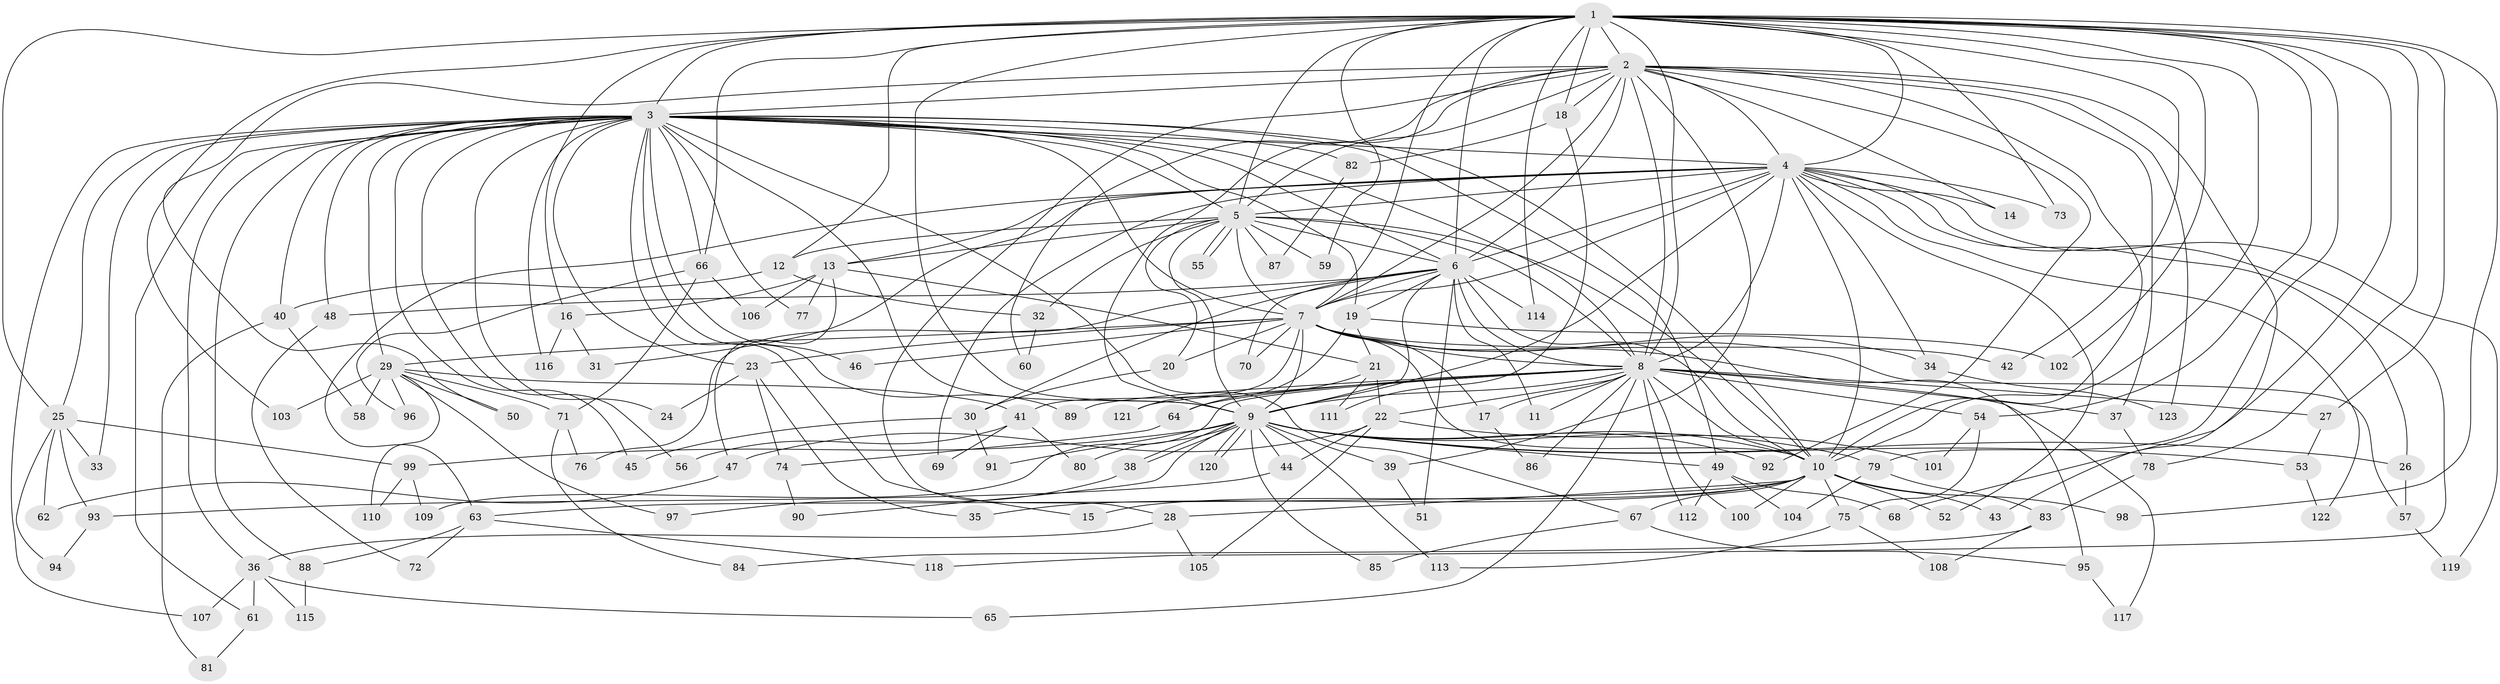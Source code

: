 // coarse degree distribution, {16: 0.025, 19: 0.025, 21: 0.025, 11: 0.025, 18: 0.025, 17: 0.05, 10: 0.025, 4: 0.15, 9: 0.075, 2: 0.075, 6: 0.175, 7: 0.075, 3: 0.125, 8: 0.025, 5: 0.075, 1: 0.025}
// Generated by graph-tools (version 1.1) at 2025/49/03/04/25 22:49:50]
// undirected, 123 vertices, 271 edges
graph export_dot {
  node [color=gray90,style=filled];
  1;
  2;
  3;
  4;
  5;
  6;
  7;
  8;
  9;
  10;
  11;
  12;
  13;
  14;
  15;
  16;
  17;
  18;
  19;
  20;
  21;
  22;
  23;
  24;
  25;
  26;
  27;
  28;
  29;
  30;
  31;
  32;
  33;
  34;
  35;
  36;
  37;
  38;
  39;
  40;
  41;
  42;
  43;
  44;
  45;
  46;
  47;
  48;
  49;
  50;
  51;
  52;
  53;
  54;
  55;
  56;
  57;
  58;
  59;
  60;
  61;
  62;
  63;
  64;
  65;
  66;
  67;
  68;
  69;
  70;
  71;
  72;
  73;
  74;
  75;
  76;
  77;
  78;
  79;
  80;
  81;
  82;
  83;
  84;
  85;
  86;
  87;
  88;
  89;
  90;
  91;
  92;
  93;
  94;
  95;
  96;
  97;
  98;
  99;
  100;
  101;
  102;
  103;
  104;
  105;
  106;
  107;
  108;
  109;
  110;
  111;
  112;
  113;
  114;
  115;
  116;
  117;
  118;
  119;
  120;
  121;
  122;
  123;
  1 -- 2;
  1 -- 3;
  1 -- 4;
  1 -- 5;
  1 -- 6;
  1 -- 7;
  1 -- 8;
  1 -- 9;
  1 -- 10;
  1 -- 12;
  1 -- 16;
  1 -- 18;
  1 -- 25;
  1 -- 27;
  1 -- 42;
  1 -- 54;
  1 -- 59;
  1 -- 66;
  1 -- 68;
  1 -- 73;
  1 -- 78;
  1 -- 79;
  1 -- 98;
  1 -- 102;
  1 -- 103;
  1 -- 114;
  2 -- 3;
  2 -- 4;
  2 -- 5;
  2 -- 6;
  2 -- 7;
  2 -- 8;
  2 -- 9;
  2 -- 10;
  2 -- 14;
  2 -- 18;
  2 -- 28;
  2 -- 37;
  2 -- 39;
  2 -- 43;
  2 -- 50;
  2 -- 60;
  2 -- 92;
  2 -- 123;
  3 -- 4;
  3 -- 5;
  3 -- 6;
  3 -- 7;
  3 -- 8;
  3 -- 9;
  3 -- 10;
  3 -- 15;
  3 -- 19;
  3 -- 23;
  3 -- 24;
  3 -- 25;
  3 -- 29;
  3 -- 33;
  3 -- 36;
  3 -- 40;
  3 -- 45;
  3 -- 46;
  3 -- 48;
  3 -- 49;
  3 -- 56;
  3 -- 61;
  3 -- 66;
  3 -- 67;
  3 -- 77;
  3 -- 82;
  3 -- 88;
  3 -- 89;
  3 -- 107;
  3 -- 116;
  4 -- 5;
  4 -- 6;
  4 -- 7;
  4 -- 8;
  4 -- 9;
  4 -- 10;
  4 -- 13;
  4 -- 14;
  4 -- 26;
  4 -- 31;
  4 -- 34;
  4 -- 52;
  4 -- 63;
  4 -- 69;
  4 -- 73;
  4 -- 118;
  4 -- 119;
  4 -- 122;
  5 -- 6;
  5 -- 7;
  5 -- 8;
  5 -- 9;
  5 -- 10;
  5 -- 12;
  5 -- 13;
  5 -- 20;
  5 -- 32;
  5 -- 55;
  5 -- 55;
  5 -- 59;
  5 -- 87;
  6 -- 7;
  6 -- 8;
  6 -- 9;
  6 -- 10;
  6 -- 11;
  6 -- 19;
  6 -- 30;
  6 -- 48;
  6 -- 51;
  6 -- 70;
  6 -- 76;
  6 -- 114;
  7 -- 8;
  7 -- 9;
  7 -- 10;
  7 -- 17;
  7 -- 20;
  7 -- 23;
  7 -- 29;
  7 -- 34;
  7 -- 41;
  7 -- 42;
  7 -- 46;
  7 -- 57;
  7 -- 70;
  7 -- 95;
  8 -- 9;
  8 -- 10;
  8 -- 11;
  8 -- 17;
  8 -- 22;
  8 -- 27;
  8 -- 37;
  8 -- 54;
  8 -- 64;
  8 -- 65;
  8 -- 86;
  8 -- 89;
  8 -- 100;
  8 -- 109;
  8 -- 112;
  8 -- 117;
  8 -- 121;
  9 -- 10;
  9 -- 26;
  9 -- 38;
  9 -- 38;
  9 -- 39;
  9 -- 44;
  9 -- 49;
  9 -- 53;
  9 -- 79;
  9 -- 80;
  9 -- 85;
  9 -- 90;
  9 -- 91;
  9 -- 92;
  9 -- 99;
  9 -- 113;
  9 -- 120;
  9 -- 120;
  10 -- 15;
  10 -- 28;
  10 -- 35;
  10 -- 43;
  10 -- 52;
  10 -- 63;
  10 -- 67;
  10 -- 75;
  10 -- 98;
  10 -- 100;
  12 -- 32;
  12 -- 40;
  13 -- 16;
  13 -- 21;
  13 -- 47;
  13 -- 77;
  13 -- 106;
  16 -- 31;
  16 -- 116;
  17 -- 86;
  18 -- 82;
  18 -- 111;
  19 -- 21;
  19 -- 102;
  19 -- 121;
  20 -- 30;
  21 -- 22;
  21 -- 64;
  21 -- 111;
  22 -- 44;
  22 -- 47;
  22 -- 101;
  22 -- 105;
  23 -- 24;
  23 -- 35;
  23 -- 74;
  25 -- 33;
  25 -- 62;
  25 -- 93;
  25 -- 94;
  25 -- 99;
  26 -- 57;
  27 -- 53;
  28 -- 36;
  28 -- 105;
  29 -- 41;
  29 -- 50;
  29 -- 58;
  29 -- 71;
  29 -- 96;
  29 -- 97;
  29 -- 103;
  29 -- 110;
  30 -- 45;
  30 -- 91;
  32 -- 60;
  34 -- 123;
  36 -- 61;
  36 -- 65;
  36 -- 107;
  36 -- 115;
  37 -- 78;
  38 -- 97;
  39 -- 51;
  40 -- 58;
  40 -- 81;
  41 -- 56;
  41 -- 69;
  41 -- 80;
  44 -- 93;
  47 -- 62;
  48 -- 72;
  49 -- 68;
  49 -- 104;
  49 -- 112;
  53 -- 122;
  54 -- 75;
  54 -- 101;
  57 -- 119;
  61 -- 81;
  63 -- 72;
  63 -- 88;
  63 -- 118;
  64 -- 74;
  66 -- 71;
  66 -- 96;
  66 -- 106;
  67 -- 85;
  67 -- 95;
  71 -- 76;
  71 -- 84;
  74 -- 90;
  75 -- 108;
  75 -- 113;
  78 -- 83;
  79 -- 83;
  79 -- 104;
  82 -- 87;
  83 -- 84;
  83 -- 108;
  88 -- 115;
  93 -- 94;
  95 -- 117;
  99 -- 109;
  99 -- 110;
}
